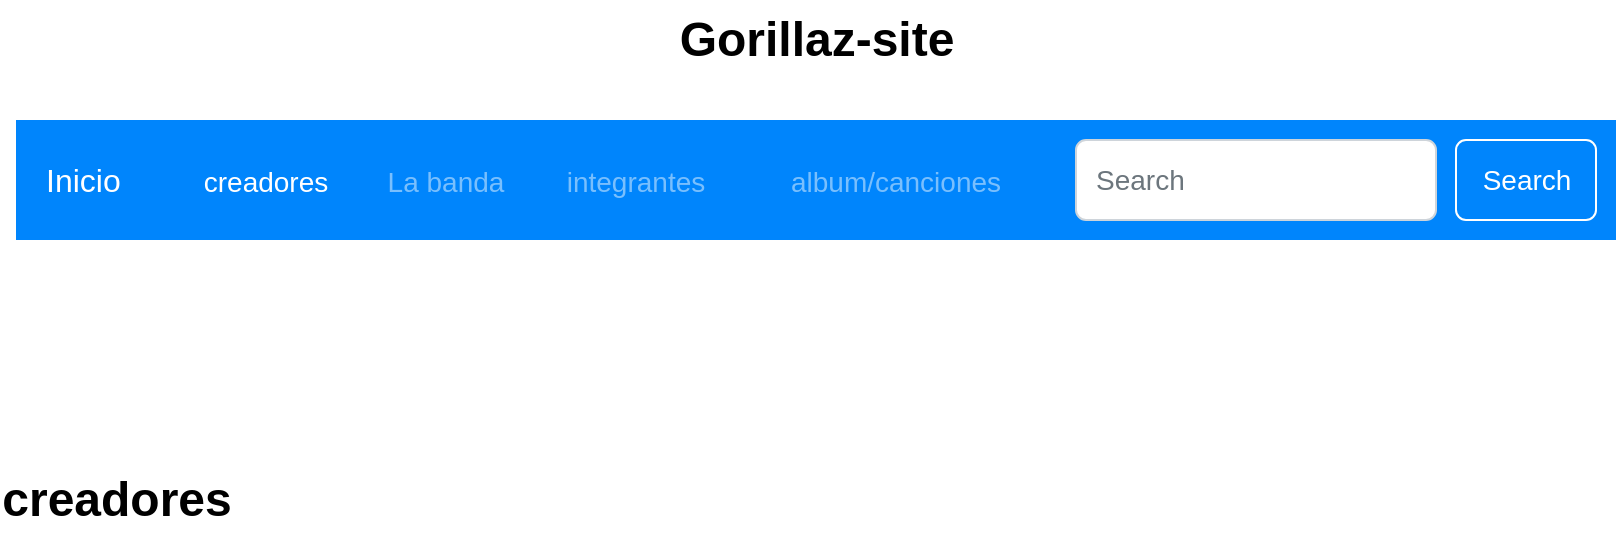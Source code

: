 <mxfile version="20.5.1" type="github">
  <diagram name="Page-1" id="c9db0220-8083-56f3-ca83-edcdcd058819">
    <mxGraphModel dx="1422" dy="755" grid="1" gridSize="10" guides="1" tooltips="1" connect="1" arrows="1" fold="1" page="1" pageScale="1.5" pageWidth="826" pageHeight="1169" background="#ffffff" math="0" shadow="0">
      <root>
        <mxCell id="0" style=";html=1;" />
        <mxCell id="1" style=";html=1;" parent="0" />
        <mxCell id="Y6NmxUzX9inObwIOkbRW-4" value="Gorillaz-site" style="text;strokeColor=none;fillColor=none;html=1;fontSize=24;fontStyle=1;verticalAlign=middle;align=center;" vertex="1" parent="1">
          <mxGeometry x="570" y="170" width="100" height="40" as="geometry" />
        </mxCell>
        <mxCell id="Y6NmxUzX9inObwIOkbRW-29" value="Inicio" style="html=1;shadow=0;dashed=0;fillColor=#0085FC;strokeColor=none;fontSize=16;fontColor=#ffffff;align=left;spacing=15;" vertex="1" parent="1">
          <mxGeometry x="220" y="230" width="800" height="60" as="geometry" />
        </mxCell>
        <mxCell id="Y6NmxUzX9inObwIOkbRW-30" value="creadores" style="fillColor=none;strokeColor=none;fontSize=14;fontColor=#ffffff;align=center;" vertex="1" parent="Y6NmxUzX9inObwIOkbRW-29">
          <mxGeometry width="70" height="40" relative="1" as="geometry">
            <mxPoint x="90" y="10" as="offset" />
          </mxGeometry>
        </mxCell>
        <mxCell id="Y6NmxUzX9inObwIOkbRW-31" value="La banda" style="fillColor=none;strokeColor=none;fontSize=14;fontColor=#79BFFD;align=center;" vertex="1" parent="Y6NmxUzX9inObwIOkbRW-29">
          <mxGeometry width="70" height="40" relative="1" as="geometry">
            <mxPoint x="180" y="10" as="offset" />
          </mxGeometry>
        </mxCell>
        <mxCell id="Y6NmxUzX9inObwIOkbRW-32" value="integrantes" style="fillColor=none;strokeColor=none;fontSize=14;fontColor=#79BFFD;align=center;spacingRight=0;" vertex="1" parent="Y6NmxUzX9inObwIOkbRW-29">
          <mxGeometry width="80" height="40" relative="1" as="geometry">
            <mxPoint x="270" y="10" as="offset" />
          </mxGeometry>
        </mxCell>
        <mxCell id="Y6NmxUzX9inObwIOkbRW-33" value="album/canciones" style="fillColor=none;strokeColor=none;fontSize=14;fontColor=#79BFFD;align=center;" vertex="1" parent="Y6NmxUzX9inObwIOkbRW-29">
          <mxGeometry width="80" height="40" relative="1" as="geometry">
            <mxPoint x="400" y="10" as="offset" />
          </mxGeometry>
        </mxCell>
        <mxCell id="Y6NmxUzX9inObwIOkbRW-34" value="Search" style="html=1;shadow=0;dashed=0;shape=mxgraph.bootstrap.rrect;rSize=5;fontSize=14;fontColor=#ffffff;strokeColor=#ffffff;fillColor=none;" vertex="1" parent="Y6NmxUzX9inObwIOkbRW-29">
          <mxGeometry x="1" width="70" height="40" relative="1" as="geometry">
            <mxPoint x="-80" y="10" as="offset" />
          </mxGeometry>
        </mxCell>
        <mxCell id="Y6NmxUzX9inObwIOkbRW-35" value="Search" style="html=1;shadow=0;dashed=0;shape=mxgraph.bootstrap.rrect;rSize=5;fontSize=14;fontColor=#6C767D;strokeColor=#CED4DA;fillColor=#ffffff;align=left;spacing=10;" vertex="1" parent="Y6NmxUzX9inObwIOkbRW-29">
          <mxGeometry x="1" width="180" height="40" relative="1" as="geometry">
            <mxPoint x="-270" y="10" as="offset" />
          </mxGeometry>
        </mxCell>
        <mxCell id="Y6NmxUzX9inObwIOkbRW-38" value="creadores" style="text;strokeColor=none;fillColor=none;html=1;fontSize=24;fontStyle=1;verticalAlign=middle;align=center;" vertex="1" parent="1">
          <mxGeometry x="220" y="400" width="100" height="40" as="geometry" />
        </mxCell>
      </root>
    </mxGraphModel>
  </diagram>
</mxfile>
